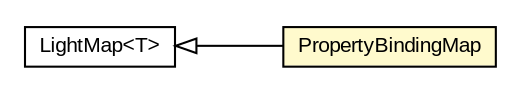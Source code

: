 #!/usr/local/bin/dot
#
# Class diagram 
# Generated by UMLGraph version R5_6-24-gf6e263 (http://www.umlgraph.org/)
#

digraph G {
	edge [fontname="arial",fontsize=10,labelfontname="arial",labelfontsize=10];
	node [fontname="arial",fontsize=10,shape=plaintext];
	nodesep=0.25;
	ranksep=0.5;
	rankdir=LR;
	// org.turbogwt.mvp.databind.client.PresenterEngine.PropertyBindingMap
	c927 [label=<<table title="org.turbogwt.mvp.databind.client.PresenterEngine.PropertyBindingMap" border="0" cellborder="1" cellspacing="0" cellpadding="2" port="p" bgcolor="lemonChiffon" href="./PresenterEngine.PropertyBindingMap.html">
		<tr><td><table border="0" cellspacing="0" cellpadding="1">
<tr><td align="center" balign="center"> PropertyBindingMap </td></tr>
		</table></td></tr>
		</table>>, URL="./PresenterEngine.PropertyBindingMap.html", fontname="arial", fontcolor="black", fontsize=10.0];
	//org.turbogwt.mvp.databind.client.PresenterEngine.PropertyBindingMap extends org.turbogwt.core.collections.client.LightMap<org.turbogwt.mvp.databind.client.PresenterEngine.PropertyBinding>
	c958:p -> c927:p [dir=back,arrowtail=empty];
	// org.turbogwt.core.collections.client.LightMap<T>
	c958 [label=<<table title="org.turbogwt.core.collections.client.LightMap" border="0" cellborder="1" cellspacing="0" cellpadding="2" port="p">
		<tr><td><table border="0" cellspacing="0" cellpadding="1">
<tr><td align="center" balign="center"> LightMap&lt;T&gt; </td></tr>
		</table></td></tr>
		</table>>, URL="null", fontname="arial", fontcolor="black", fontsize=10.0];
}

